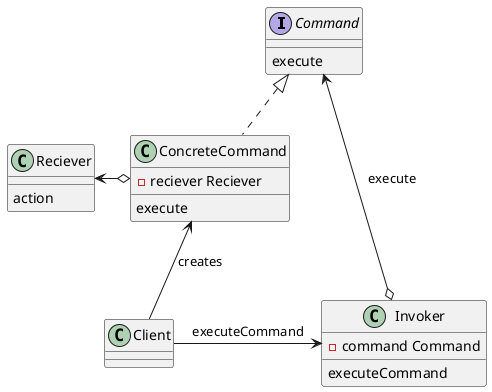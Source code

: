 @startuml
interface Command {
  {method} execute
}
class ConcreteCommand {
  - reciever Reciever
  {method} execute
}
class Reciever {
  {method} action
}
class Invoker {
	- command Command
	{method} executeCommand
}

Client -up-> ConcreteCommand: creates
Invoker o-left-> Command: execute
Client -> Invoker: executeCommand
ConcreteCommand .up.|> Command
ConcreteCommand o-left-> Reciever
@enduml
